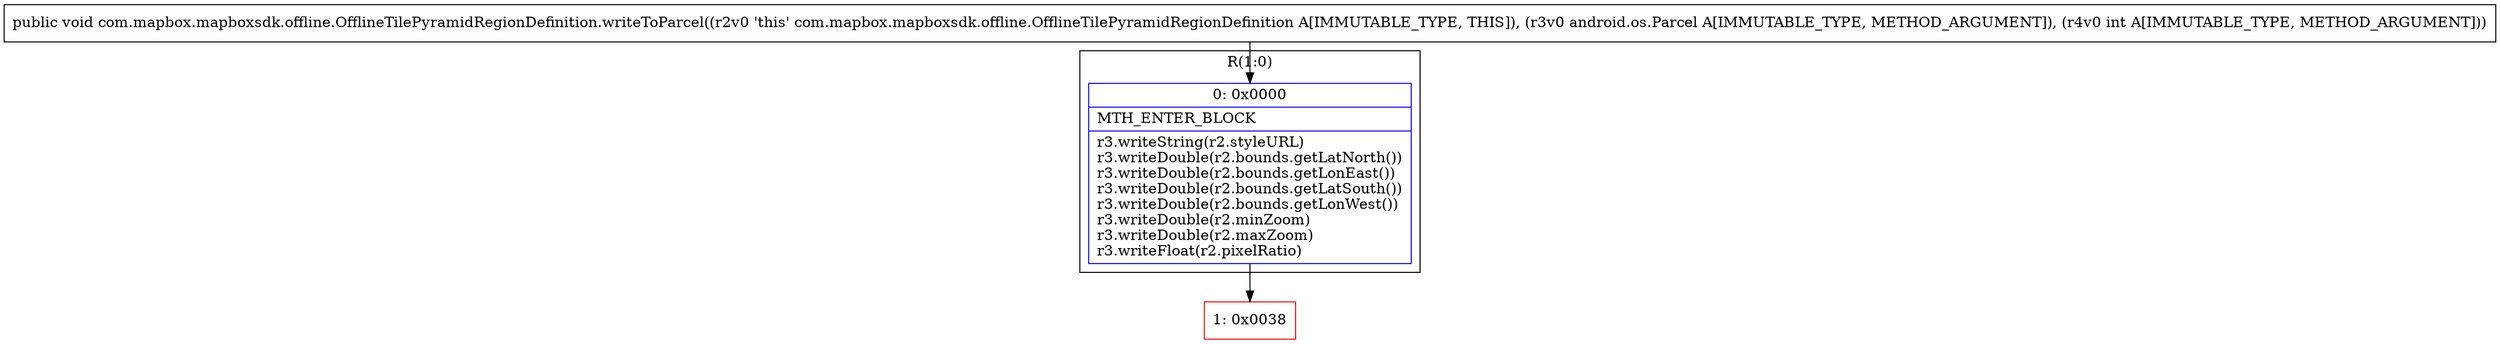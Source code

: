 digraph "CFG forcom.mapbox.mapboxsdk.offline.OfflineTilePyramidRegionDefinition.writeToParcel(Landroid\/os\/Parcel;I)V" {
subgraph cluster_Region_14330229 {
label = "R(1:0)";
node [shape=record,color=blue];
Node_0 [shape=record,label="{0\:\ 0x0000|MTH_ENTER_BLOCK\l|r3.writeString(r2.styleURL)\lr3.writeDouble(r2.bounds.getLatNorth())\lr3.writeDouble(r2.bounds.getLonEast())\lr3.writeDouble(r2.bounds.getLatSouth())\lr3.writeDouble(r2.bounds.getLonWest())\lr3.writeDouble(r2.minZoom)\lr3.writeDouble(r2.maxZoom)\lr3.writeFloat(r2.pixelRatio)\l}"];
}
Node_1 [shape=record,color=red,label="{1\:\ 0x0038}"];
MethodNode[shape=record,label="{public void com.mapbox.mapboxsdk.offline.OfflineTilePyramidRegionDefinition.writeToParcel((r2v0 'this' com.mapbox.mapboxsdk.offline.OfflineTilePyramidRegionDefinition A[IMMUTABLE_TYPE, THIS]), (r3v0 android.os.Parcel A[IMMUTABLE_TYPE, METHOD_ARGUMENT]), (r4v0 int A[IMMUTABLE_TYPE, METHOD_ARGUMENT])) }"];
MethodNode -> Node_0;
Node_0 -> Node_1;
}

